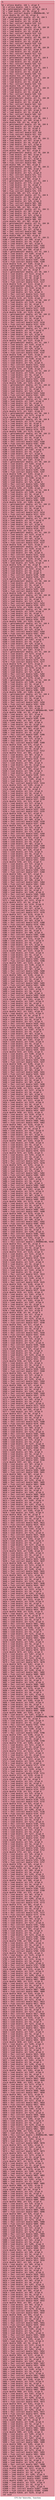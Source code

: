 digraph "CFG for 'binvcrhs_' function" {
	label="CFG for 'binvcrhs_' function";

	Node0x556b88bb8260 [shape=record,color="#b70d28ff", style=filled, fillcolor="#b70d2870" fontname="Courier",label="{3:\l|  %4 = alloca double, i64 1, align 8\l  %5 = alloca double, i64 1, align 8\l  %6 = getelementptr double, ptr %0, i64 0\l  %7 = load double, ptr %6, align 8\l  %8 = fdiv contract double 1.000000e+00, %7\l  store double %8, ptr %5, align 8\l  %9 = getelementptr double, ptr %0, i64 5\l  %10 = load double, ptr %9, align 8\l  %11 = load double, ptr %5, align 8\l  %12 = fmul contract double %10, %11\l  store double %12, ptr %9, align 8\l  %13 = getelementptr double, ptr %0, i64 10\l  %14 = load double, ptr %13, align 8\l  %15 = load double, ptr %5, align 8\l  %16 = fmul contract double %14, %15\l  store double %16, ptr %13, align 8\l  %17 = getelementptr double, ptr %0, i64 15\l  %18 = load double, ptr %17, align 8\l  %19 = load double, ptr %5, align 8\l  %20 = fmul contract double %18, %19\l  store double %20, ptr %17, align 8\l  %21 = getelementptr double, ptr %0, i64 20\l  %22 = load double, ptr %21, align 8\l  %23 = load double, ptr %5, align 8\l  %24 = fmul contract double %22, %23\l  store double %24, ptr %21, align 8\l  %25 = getelementptr double, ptr %1, i64 0\l  %26 = load double, ptr %25, align 8\l  %27 = load double, ptr %5, align 8\l  %28 = fmul contract double %26, %27\l  store double %28, ptr %25, align 8\l  %29 = getelementptr double, ptr %1, i64 5\l  %30 = load double, ptr %29, align 8\l  %31 = load double, ptr %5, align 8\l  %32 = fmul contract double %30, %31\l  store double %32, ptr %29, align 8\l  %33 = getelementptr double, ptr %1, i64 10\l  %34 = load double, ptr %33, align 8\l  %35 = load double, ptr %5, align 8\l  %36 = fmul contract double %34, %35\l  store double %36, ptr %33, align 8\l  %37 = getelementptr double, ptr %1, i64 15\l  %38 = load double, ptr %37, align 8\l  %39 = load double, ptr %5, align 8\l  %40 = fmul contract double %38, %39\l  store double %40, ptr %37, align 8\l  %41 = getelementptr double, ptr %1, i64 20\l  %42 = load double, ptr %41, align 8\l  %43 = load double, ptr %5, align 8\l  %44 = fmul contract double %42, %43\l  store double %44, ptr %41, align 8\l  %45 = getelementptr double, ptr %2, i64 0\l  %46 = load double, ptr %45, align 8\l  %47 = load double, ptr %5, align 8\l  %48 = fmul contract double %46, %47\l  store double %48, ptr %45, align 8\l  %49 = getelementptr double, ptr %0, i64 1\l  %50 = load double, ptr %49, align 8\l  store double %50, ptr %4, align 8\l  %51 = getelementptr double, ptr %0, i64 6\l  %52 = load double, ptr %51, align 8\l  %53 = load double, ptr %4, align 8\l  %54 = load double, ptr %9, align 8\l  %55 = fmul contract double %53, %54\l  %56 = fsub contract double %52, %55\l  store double %56, ptr %51, align 8\l  %57 = getelementptr double, ptr %0, i64 11\l  %58 = load double, ptr %57, align 8\l  %59 = load double, ptr %4, align 8\l  %60 = load double, ptr %13, align 8\l  %61 = fmul contract double %59, %60\l  %62 = fsub contract double %58, %61\l  store double %62, ptr %57, align 8\l  %63 = getelementptr double, ptr %0, i64 16\l  %64 = load double, ptr %63, align 8\l  %65 = load double, ptr %4, align 8\l  %66 = load double, ptr %17, align 8\l  %67 = fmul contract double %65, %66\l  %68 = fsub contract double %64, %67\l  store double %68, ptr %63, align 8\l  %69 = getelementptr double, ptr %0, i64 21\l  %70 = load double, ptr %69, align 8\l  %71 = load double, ptr %4, align 8\l  %72 = load double, ptr %21, align 8\l  %73 = fmul contract double %71, %72\l  %74 = fsub contract double %70, %73\l  store double %74, ptr %69, align 8\l  %75 = getelementptr double, ptr %1, i64 1\l  %76 = load double, ptr %75, align 8\l  %77 = load double, ptr %4, align 8\l  %78 = load double, ptr %25, align 8\l  %79 = fmul contract double %77, %78\l  %80 = fsub contract double %76, %79\l  store double %80, ptr %75, align 8\l  %81 = getelementptr double, ptr %1, i64 6\l  %82 = load double, ptr %81, align 8\l  %83 = load double, ptr %4, align 8\l  %84 = load double, ptr %29, align 8\l  %85 = fmul contract double %83, %84\l  %86 = fsub contract double %82, %85\l  store double %86, ptr %81, align 8\l  %87 = getelementptr double, ptr %1, i64 11\l  %88 = load double, ptr %87, align 8\l  %89 = load double, ptr %4, align 8\l  %90 = load double, ptr %33, align 8\l  %91 = fmul contract double %89, %90\l  %92 = fsub contract double %88, %91\l  store double %92, ptr %87, align 8\l  %93 = getelementptr double, ptr %1, i64 16\l  %94 = load double, ptr %93, align 8\l  %95 = load double, ptr %4, align 8\l  %96 = load double, ptr %37, align 8\l  %97 = fmul contract double %95, %96\l  %98 = fsub contract double %94, %97\l  store double %98, ptr %93, align 8\l  %99 = getelementptr double, ptr %1, i64 21\l  %100 = load double, ptr %99, align 8\l  %101 = load double, ptr %4, align 8\l  %102 = load double, ptr %41, align 8\l  %103 = fmul contract double %101, %102\l  %104 = fsub contract double %100, %103\l  store double %104, ptr %99, align 8\l  %105 = getelementptr double, ptr %2, i64 1\l  %106 = load double, ptr %105, align 8\l  %107 = load double, ptr %4, align 8\l  %108 = load double, ptr %45, align 8\l  %109 = fmul contract double %107, %108\l  %110 = fsub contract double %106, %109\l  store double %110, ptr %105, align 8\l  %111 = getelementptr double, ptr %0, i64 2\l  %112 = load double, ptr %111, align 8\l  store double %112, ptr %4, align 8\l  %113 = getelementptr double, ptr %0, i64 7\l  %114 = load double, ptr %113, align 8\l  %115 = load double, ptr %4, align 8\l  %116 = load double, ptr %9, align 8\l  %117 = fmul contract double %115, %116\l  %118 = fsub contract double %114, %117\l  store double %118, ptr %113, align 8\l  %119 = getelementptr double, ptr %0, i64 12\l  %120 = load double, ptr %119, align 8\l  %121 = load double, ptr %4, align 8\l  %122 = load double, ptr %13, align 8\l  %123 = fmul contract double %121, %122\l  %124 = fsub contract double %120, %123\l  store double %124, ptr %119, align 8\l  %125 = getelementptr double, ptr %0, i64 17\l  %126 = load double, ptr %125, align 8\l  %127 = load double, ptr %4, align 8\l  %128 = load double, ptr %17, align 8\l  %129 = fmul contract double %127, %128\l  %130 = fsub contract double %126, %129\l  store double %130, ptr %125, align 8\l  %131 = getelementptr double, ptr %0, i64 22\l  %132 = load double, ptr %131, align 8\l  %133 = load double, ptr %4, align 8\l  %134 = load double, ptr %21, align 8\l  %135 = fmul contract double %133, %134\l  %136 = fsub contract double %132, %135\l  store double %136, ptr %131, align 8\l  %137 = getelementptr double, ptr %1, i64 2\l  %138 = load double, ptr %137, align 8\l  %139 = load double, ptr %4, align 8\l  %140 = load double, ptr %25, align 8\l  %141 = fmul contract double %139, %140\l  %142 = fsub contract double %138, %141\l  store double %142, ptr %137, align 8\l  %143 = getelementptr double, ptr %1, i64 7\l  %144 = load double, ptr %143, align 8\l  %145 = load double, ptr %4, align 8\l  %146 = load double, ptr %29, align 8\l  %147 = fmul contract double %145, %146\l  %148 = fsub contract double %144, %147\l  store double %148, ptr %143, align 8\l  %149 = getelementptr double, ptr %1, i64 12\l  %150 = load double, ptr %149, align 8\l  %151 = load double, ptr %4, align 8\l  %152 = load double, ptr %33, align 8\l  %153 = fmul contract double %151, %152\l  %154 = fsub contract double %150, %153\l  store double %154, ptr %149, align 8\l  %155 = getelementptr double, ptr %1, i64 17\l  %156 = load double, ptr %155, align 8\l  %157 = load double, ptr %4, align 8\l  %158 = load double, ptr %37, align 8\l  %159 = fmul contract double %157, %158\l  %160 = fsub contract double %156, %159\l  store double %160, ptr %155, align 8\l  %161 = getelementptr double, ptr %1, i64 22\l  %162 = load double, ptr %161, align 8\l  %163 = load double, ptr %4, align 8\l  %164 = load double, ptr %41, align 8\l  %165 = fmul contract double %163, %164\l  %166 = fsub contract double %162, %165\l  store double %166, ptr %161, align 8\l  %167 = getelementptr double, ptr %2, i64 2\l  %168 = load double, ptr %167, align 8\l  %169 = load double, ptr %4, align 8\l  %170 = load double, ptr %45, align 8\l  %171 = fmul contract double %169, %170\l  %172 = fsub contract double %168, %171\l  store double %172, ptr %167, align 8\l  %173 = getelementptr double, ptr %0, i64 3\l  %174 = load double, ptr %173, align 8\l  store double %174, ptr %4, align 8\l  %175 = getelementptr double, ptr %0, i64 8\l  %176 = load double, ptr %175, align 8\l  %177 = load double, ptr %4, align 8\l  %178 = load double, ptr %9, align 8\l  %179 = fmul contract double %177, %178\l  %180 = fsub contract double %176, %179\l  store double %180, ptr %175, align 8\l  %181 = getelementptr double, ptr %0, i64 13\l  %182 = load double, ptr %181, align 8\l  %183 = load double, ptr %4, align 8\l  %184 = load double, ptr %13, align 8\l  %185 = fmul contract double %183, %184\l  %186 = fsub contract double %182, %185\l  store double %186, ptr %181, align 8\l  %187 = getelementptr double, ptr %0, i64 18\l  %188 = load double, ptr %187, align 8\l  %189 = load double, ptr %4, align 8\l  %190 = load double, ptr %17, align 8\l  %191 = fmul contract double %189, %190\l  %192 = fsub contract double %188, %191\l  store double %192, ptr %187, align 8\l  %193 = getelementptr double, ptr %0, i64 23\l  %194 = load double, ptr %193, align 8\l  %195 = load double, ptr %4, align 8\l  %196 = load double, ptr %21, align 8\l  %197 = fmul contract double %195, %196\l  %198 = fsub contract double %194, %197\l  store double %198, ptr %193, align 8\l  %199 = getelementptr double, ptr %1, i64 3\l  %200 = load double, ptr %199, align 8\l  %201 = load double, ptr %4, align 8\l  %202 = load double, ptr %25, align 8\l  %203 = fmul contract double %201, %202\l  %204 = fsub contract double %200, %203\l  store double %204, ptr %199, align 8\l  %205 = getelementptr double, ptr %1, i64 8\l  %206 = load double, ptr %205, align 8\l  %207 = load double, ptr %4, align 8\l  %208 = load double, ptr %29, align 8\l  %209 = fmul contract double %207, %208\l  %210 = fsub contract double %206, %209\l  store double %210, ptr %205, align 8\l  %211 = getelementptr double, ptr %1, i64 13\l  %212 = load double, ptr %211, align 8\l  %213 = load double, ptr %4, align 8\l  %214 = load double, ptr %33, align 8\l  %215 = fmul contract double %213, %214\l  %216 = fsub contract double %212, %215\l  store double %216, ptr %211, align 8\l  %217 = getelementptr double, ptr %1, i64 18\l  %218 = load double, ptr %217, align 8\l  %219 = load double, ptr %4, align 8\l  %220 = load double, ptr %37, align 8\l  %221 = fmul contract double %219, %220\l  %222 = fsub contract double %218, %221\l  store double %222, ptr %217, align 8\l  %223 = getelementptr double, ptr %1, i64 23\l  %224 = load double, ptr %223, align 8\l  %225 = load double, ptr %4, align 8\l  %226 = load double, ptr %41, align 8\l  %227 = fmul contract double %225, %226\l  %228 = fsub contract double %224, %227\l  store double %228, ptr %223, align 8\l  %229 = getelementptr double, ptr %2, i64 3\l  %230 = load double, ptr %229, align 8\l  %231 = load double, ptr %4, align 8\l  %232 = load double, ptr %45, align 8\l  %233 = fmul contract double %231, %232\l  %234 = fsub contract double %230, %233\l  store double %234, ptr %229, align 8\l  %235 = getelementptr double, ptr %0, i64 4\l  %236 = load double, ptr %235, align 8\l  store double %236, ptr %4, align 8\l  %237 = getelementptr double, ptr %0, i64 9\l  %238 = load double, ptr %237, align 8\l  %239 = load double, ptr %4, align 8\l  %240 = load double, ptr %9, align 8\l  %241 = fmul contract double %239, %240\l  %242 = fsub contract double %238, %241\l  store double %242, ptr %237, align 8\l  %243 = getelementptr double, ptr %0, i64 14\l  %244 = load double, ptr %243, align 8\l  %245 = load double, ptr %4, align 8\l  %246 = load double, ptr %13, align 8\l  %247 = fmul contract double %245, %246\l  %248 = fsub contract double %244, %247\l  store double %248, ptr %243, align 8\l  %249 = getelementptr double, ptr %0, i64 19\l  %250 = load double, ptr %249, align 8\l  %251 = load double, ptr %4, align 8\l  %252 = load double, ptr %17, align 8\l  %253 = fmul contract double %251, %252\l  %254 = fsub contract double %250, %253\l  store double %254, ptr %249, align 8\l  %255 = getelementptr double, ptr %0, i64 24\l  %256 = load double, ptr %255, align 8\l  %257 = load double, ptr %4, align 8\l  %258 = load double, ptr %21, align 8\l  %259 = fmul contract double %257, %258\l  %260 = fsub contract double %256, %259\l  store double %260, ptr %255, align 8\l  %261 = getelementptr double, ptr %1, i64 4\l  %262 = load double, ptr %261, align 8\l  %263 = load double, ptr %4, align 8\l  %264 = load double, ptr %25, align 8\l  %265 = fmul contract double %263, %264\l  %266 = fsub contract double %262, %265\l  store double %266, ptr %261, align 8\l  %267 = getelementptr double, ptr %1, i64 9\l  %268 = load double, ptr %267, align 8\l  %269 = load double, ptr %4, align 8\l  %270 = load double, ptr %29, align 8\l  %271 = fmul contract double %269, %270\l  %272 = fsub contract double %268, %271\l  store double %272, ptr %267, align 8\l  %273 = getelementptr double, ptr %1, i64 14\l  %274 = load double, ptr %273, align 8\l  %275 = load double, ptr %4, align 8\l  %276 = load double, ptr %33, align 8\l  %277 = fmul contract double %275, %276\l  %278 = fsub contract double %274, %277\l  store double %278, ptr %273, align 8\l  %279 = getelementptr double, ptr %1, i64 19\l  %280 = load double, ptr %279, align 8\l  %281 = load double, ptr %4, align 8\l  %282 = load double, ptr %37, align 8\l  %283 = fmul contract double %281, %282\l  %284 = fsub contract double %280, %283\l  store double %284, ptr %279, align 8\l  %285 = getelementptr double, ptr %1, i64 24\l  %286 = load double, ptr %285, align 8\l  %287 = load double, ptr %4, align 8\l  %288 = load double, ptr %41, align 8\l  %289 = fmul contract double %287, %288\l  %290 = fsub contract double %286, %289\l  store double %290, ptr %285, align 8\l  %291 = getelementptr double, ptr %2, i64 4\l  %292 = load double, ptr %291, align 8\l  %293 = load double, ptr %4, align 8\l  %294 = load double, ptr %45, align 8\l  %295 = fmul contract double %293, %294\l  %296 = fsub contract double %292, %295\l  store double %296, ptr %291, align 8\l  %297 = load double, ptr %51, align 8\l  %298 = fdiv contract double 1.000000e+00, %297\l  store double %298, ptr %5, align 8\l  %299 = load double, ptr %57, align 8\l  %300 = load double, ptr %5, align 8\l  %301 = fmul contract double %299, %300\l  store double %301, ptr %57, align 8\l  %302 = load double, ptr %63, align 8\l  %303 = load double, ptr %5, align 8\l  %304 = fmul contract double %302, %303\l  store double %304, ptr %63, align 8\l  %305 = load double, ptr %69, align 8\l  %306 = load double, ptr %5, align 8\l  %307 = fmul contract double %305, %306\l  store double %307, ptr %69, align 8\l  %308 = load double, ptr %75, align 8\l  %309 = load double, ptr %5, align 8\l  %310 = fmul contract double %308, %309\l  store double %310, ptr %75, align 8\l  %311 = load double, ptr %81, align 8\l  %312 = load double, ptr %5, align 8\l  %313 = fmul contract double %311, %312\l  store double %313, ptr %81, align 8\l  %314 = load double, ptr %87, align 8\l  %315 = load double, ptr %5, align 8\l  %316 = fmul contract double %314, %315\l  store double %316, ptr %87, align 8\l  %317 = load double, ptr %93, align 8\l  %318 = load double, ptr %5, align 8\l  %319 = fmul contract double %317, %318\l  store double %319, ptr %93, align 8\l  %320 = load double, ptr %99, align 8\l  %321 = load double, ptr %5, align 8\l  %322 = fmul contract double %320, %321\l  store double %322, ptr %99, align 8\l  %323 = load double, ptr %105, align 8\l  %324 = load double, ptr %5, align 8\l  %325 = fmul contract double %323, %324\l  store double %325, ptr %105, align 8\l  %326 = load double, ptr %9, align 8\l  store double %326, ptr %4, align 8\l  %327 = load double, ptr %13, align 8\l  %328 = load double, ptr %4, align 8\l  %329 = load double, ptr %57, align 8\l  %330 = fmul contract double %328, %329\l  %331 = fsub contract double %327, %330\l  store double %331, ptr %13, align 8\l  %332 = load double, ptr %17, align 8\l  %333 = load double, ptr %4, align 8\l  %334 = load double, ptr %63, align 8\l  %335 = fmul contract double %333, %334\l  %336 = fsub contract double %332, %335\l  store double %336, ptr %17, align 8\l  %337 = load double, ptr %21, align 8\l  %338 = load double, ptr %4, align 8\l  %339 = load double, ptr %69, align 8\l  %340 = fmul contract double %338, %339\l  %341 = fsub contract double %337, %340\l  store double %341, ptr %21, align 8\l  %342 = load double, ptr %25, align 8\l  %343 = load double, ptr %4, align 8\l  %344 = load double, ptr %75, align 8\l  %345 = fmul contract double %343, %344\l  %346 = fsub contract double %342, %345\l  store double %346, ptr %25, align 8\l  %347 = load double, ptr %29, align 8\l  %348 = load double, ptr %4, align 8\l  %349 = load double, ptr %81, align 8\l  %350 = fmul contract double %348, %349\l  %351 = fsub contract double %347, %350\l  store double %351, ptr %29, align 8\l  %352 = load double, ptr %33, align 8\l  %353 = load double, ptr %4, align 8\l  %354 = load double, ptr %87, align 8\l  %355 = fmul contract double %353, %354\l  %356 = fsub contract double %352, %355\l  store double %356, ptr %33, align 8\l  %357 = load double, ptr %37, align 8\l  %358 = load double, ptr %4, align 8\l  %359 = load double, ptr %93, align 8\l  %360 = fmul contract double %358, %359\l  %361 = fsub contract double %357, %360\l  store double %361, ptr %37, align 8\l  %362 = load double, ptr %41, align 8\l  %363 = load double, ptr %4, align 8\l  %364 = load double, ptr %99, align 8\l  %365 = fmul contract double %363, %364\l  %366 = fsub contract double %362, %365\l  store double %366, ptr %41, align 8\l  %367 = load double, ptr %45, align 8\l  %368 = load double, ptr %4, align 8\l  %369 = load double, ptr %105, align 8\l  %370 = fmul contract double %368, %369\l  %371 = fsub contract double %367, %370\l  store double %371, ptr %45, align 8\l  %372 = load double, ptr %113, align 8\l  store double %372, ptr %4, align 8\l  %373 = load double, ptr %119, align 8\l  %374 = load double, ptr %4, align 8\l  %375 = load double, ptr %57, align 8\l  %376 = fmul contract double %374, %375\l  %377 = fsub contract double %373, %376\l  store double %377, ptr %119, align 8\l  %378 = load double, ptr %125, align 8\l  %379 = load double, ptr %4, align 8\l  %380 = load double, ptr %63, align 8\l  %381 = fmul contract double %379, %380\l  %382 = fsub contract double %378, %381\l  store double %382, ptr %125, align 8\l  %383 = load double, ptr %131, align 8\l  %384 = load double, ptr %4, align 8\l  %385 = load double, ptr %69, align 8\l  %386 = fmul contract double %384, %385\l  %387 = fsub contract double %383, %386\l  store double %387, ptr %131, align 8\l  %388 = load double, ptr %137, align 8\l  %389 = load double, ptr %4, align 8\l  %390 = load double, ptr %75, align 8\l  %391 = fmul contract double %389, %390\l  %392 = fsub contract double %388, %391\l  store double %392, ptr %137, align 8\l  %393 = load double, ptr %143, align 8\l  %394 = load double, ptr %4, align 8\l  %395 = load double, ptr %81, align 8\l  %396 = fmul contract double %394, %395\l  %397 = fsub contract double %393, %396\l  store double %397, ptr %143, align 8\l  %398 = load double, ptr %149, align 8\l  %399 = load double, ptr %4, align 8\l  %400 = load double, ptr %87, align 8\l  %401 = fmul contract double %399, %400\l  %402 = fsub contract double %398, %401\l  store double %402, ptr %149, align 8\l  %403 = load double, ptr %155, align 8\l  %404 = load double, ptr %4, align 8\l  %405 = load double, ptr %93, align 8\l  %406 = fmul contract double %404, %405\l  %407 = fsub contract double %403, %406\l  store double %407, ptr %155, align 8\l  %408 = load double, ptr %161, align 8\l  %409 = load double, ptr %4, align 8\l  %410 = load double, ptr %99, align 8\l  %411 = fmul contract double %409, %410\l  %412 = fsub contract double %408, %411\l  store double %412, ptr %161, align 8\l  %413 = load double, ptr %167, align 8\l  %414 = load double, ptr %4, align 8\l  %415 = load double, ptr %105, align 8\l  %416 = fmul contract double %414, %415\l  %417 = fsub contract double %413, %416\l  store double %417, ptr %167, align 8\l  %418 = load double, ptr %175, align 8\l  store double %418, ptr %4, align 8\l  %419 = load double, ptr %181, align 8\l  %420 = load double, ptr %4, align 8\l  %421 = load double, ptr %57, align 8\l  %422 = fmul contract double %420, %421\l  %423 = fsub contract double %419, %422\l  store double %423, ptr %181, align 8\l  %424 = load double, ptr %187, align 8\l  %425 = load double, ptr %4, align 8\l  %426 = load double, ptr %63, align 8\l  %427 = fmul contract double %425, %426\l  %428 = fsub contract double %424, %427\l  store double %428, ptr %187, align 8\l  %429 = load double, ptr %193, align 8\l  %430 = load double, ptr %4, align 8\l  %431 = load double, ptr %69, align 8\l  %432 = fmul contract double %430, %431\l  %433 = fsub contract double %429, %432\l  store double %433, ptr %193, align 8\l  %434 = load double, ptr %199, align 8\l  %435 = load double, ptr %4, align 8\l  %436 = load double, ptr %75, align 8\l  %437 = fmul contract double %435, %436\l  %438 = fsub contract double %434, %437\l  store double %438, ptr %199, align 8\l  %439 = load double, ptr %205, align 8\l  %440 = load double, ptr %4, align 8\l  %441 = load double, ptr %81, align 8\l  %442 = fmul contract double %440, %441\l  %443 = fsub contract double %439, %442\l  store double %443, ptr %205, align 8\l  %444 = load double, ptr %211, align 8\l  %445 = load double, ptr %4, align 8\l  %446 = load double, ptr %87, align 8\l  %447 = fmul contract double %445, %446\l  %448 = fsub contract double %444, %447\l  store double %448, ptr %211, align 8\l  %449 = load double, ptr %217, align 8\l  %450 = load double, ptr %4, align 8\l  %451 = load double, ptr %93, align 8\l  %452 = fmul contract double %450, %451\l  %453 = fsub contract double %449, %452\l  store double %453, ptr %217, align 8\l  %454 = load double, ptr %223, align 8\l  %455 = load double, ptr %4, align 8\l  %456 = load double, ptr %99, align 8\l  %457 = fmul contract double %455, %456\l  %458 = fsub contract double %454, %457\l  store double %458, ptr %223, align 8\l  %459 = load double, ptr %229, align 8\l  %460 = load double, ptr %4, align 8\l  %461 = load double, ptr %105, align 8\l  %462 = fmul contract double %460, %461\l  %463 = fsub contract double %459, %462\l  store double %463, ptr %229, align 8\l  %464 = load double, ptr %237, align 8\l  store double %464, ptr %4, align 8\l  %465 = load double, ptr %243, align 8\l  %466 = load double, ptr %4, align 8\l  %467 = load double, ptr %57, align 8\l  %468 = fmul contract double %466, %467\l  %469 = fsub contract double %465, %468\l  store double %469, ptr %243, align 8\l  %470 = load double, ptr %249, align 8\l  %471 = load double, ptr %4, align 8\l  %472 = load double, ptr %63, align 8\l  %473 = fmul contract double %471, %472\l  %474 = fsub contract double %470, %473\l  store double %474, ptr %249, align 8\l  %475 = load double, ptr %255, align 8\l  %476 = load double, ptr %4, align 8\l  %477 = load double, ptr %69, align 8\l  %478 = fmul contract double %476, %477\l  %479 = fsub contract double %475, %478\l  store double %479, ptr %255, align 8\l  %480 = load double, ptr %261, align 8\l  %481 = load double, ptr %4, align 8\l  %482 = load double, ptr %75, align 8\l  %483 = fmul contract double %481, %482\l  %484 = fsub contract double %480, %483\l  store double %484, ptr %261, align 8\l  %485 = load double, ptr %267, align 8\l  %486 = load double, ptr %4, align 8\l  %487 = load double, ptr %81, align 8\l  %488 = fmul contract double %486, %487\l  %489 = fsub contract double %485, %488\l  store double %489, ptr %267, align 8\l  %490 = load double, ptr %273, align 8\l  %491 = load double, ptr %4, align 8\l  %492 = load double, ptr %87, align 8\l  %493 = fmul contract double %491, %492\l  %494 = fsub contract double %490, %493\l  store double %494, ptr %273, align 8\l  %495 = load double, ptr %279, align 8\l  %496 = load double, ptr %4, align 8\l  %497 = load double, ptr %93, align 8\l  %498 = fmul contract double %496, %497\l  %499 = fsub contract double %495, %498\l  store double %499, ptr %279, align 8\l  %500 = load double, ptr %285, align 8\l  %501 = load double, ptr %4, align 8\l  %502 = load double, ptr %99, align 8\l  %503 = fmul contract double %501, %502\l  %504 = fsub contract double %500, %503\l  store double %504, ptr %285, align 8\l  %505 = load double, ptr %291, align 8\l  %506 = load double, ptr %4, align 8\l  %507 = load double, ptr %105, align 8\l  %508 = fmul contract double %506, %507\l  %509 = fsub contract double %505, %508\l  store double %509, ptr %291, align 8\l  %510 = load double, ptr %119, align 8\l  %511 = fdiv contract double 1.000000e+00, %510\l  store double %511, ptr %5, align 8\l  %512 = load double, ptr %125, align 8\l  %513 = load double, ptr %5, align 8\l  %514 = fmul contract double %512, %513\l  store double %514, ptr %125, align 8\l  %515 = load double, ptr %131, align 8\l  %516 = load double, ptr %5, align 8\l  %517 = fmul contract double %515, %516\l  store double %517, ptr %131, align 8\l  %518 = load double, ptr %137, align 8\l  %519 = load double, ptr %5, align 8\l  %520 = fmul contract double %518, %519\l  store double %520, ptr %137, align 8\l  %521 = load double, ptr %143, align 8\l  %522 = load double, ptr %5, align 8\l  %523 = fmul contract double %521, %522\l  store double %523, ptr %143, align 8\l  %524 = load double, ptr %149, align 8\l  %525 = load double, ptr %5, align 8\l  %526 = fmul contract double %524, %525\l  store double %526, ptr %149, align 8\l  %527 = load double, ptr %155, align 8\l  %528 = load double, ptr %5, align 8\l  %529 = fmul contract double %527, %528\l  store double %529, ptr %155, align 8\l  %530 = load double, ptr %161, align 8\l  %531 = load double, ptr %5, align 8\l  %532 = fmul contract double %530, %531\l  store double %532, ptr %161, align 8\l  %533 = load double, ptr %167, align 8\l  %534 = load double, ptr %5, align 8\l  %535 = fmul contract double %533, %534\l  store double %535, ptr %167, align 8\l  %536 = load double, ptr %13, align 8\l  store double %536, ptr %4, align 8\l  %537 = load double, ptr %17, align 8\l  %538 = load double, ptr %4, align 8\l  %539 = load double, ptr %125, align 8\l  %540 = fmul contract double %538, %539\l  %541 = fsub contract double %537, %540\l  store double %541, ptr %17, align 8\l  %542 = load double, ptr %21, align 8\l  %543 = load double, ptr %4, align 8\l  %544 = load double, ptr %131, align 8\l  %545 = fmul contract double %543, %544\l  %546 = fsub contract double %542, %545\l  store double %546, ptr %21, align 8\l  %547 = load double, ptr %25, align 8\l  %548 = load double, ptr %4, align 8\l  %549 = load double, ptr %137, align 8\l  %550 = fmul contract double %548, %549\l  %551 = fsub contract double %547, %550\l  store double %551, ptr %25, align 8\l  %552 = load double, ptr %29, align 8\l  %553 = load double, ptr %4, align 8\l  %554 = load double, ptr %143, align 8\l  %555 = fmul contract double %553, %554\l  %556 = fsub contract double %552, %555\l  store double %556, ptr %29, align 8\l  %557 = load double, ptr %33, align 8\l  %558 = load double, ptr %4, align 8\l  %559 = load double, ptr %149, align 8\l  %560 = fmul contract double %558, %559\l  %561 = fsub contract double %557, %560\l  store double %561, ptr %33, align 8\l  %562 = load double, ptr %37, align 8\l  %563 = load double, ptr %4, align 8\l  %564 = load double, ptr %155, align 8\l  %565 = fmul contract double %563, %564\l  %566 = fsub contract double %562, %565\l  store double %566, ptr %37, align 8\l  %567 = load double, ptr %41, align 8\l  %568 = load double, ptr %4, align 8\l  %569 = load double, ptr %161, align 8\l  %570 = fmul contract double %568, %569\l  %571 = fsub contract double %567, %570\l  store double %571, ptr %41, align 8\l  %572 = load double, ptr %45, align 8\l  %573 = load double, ptr %4, align 8\l  %574 = load double, ptr %167, align 8\l  %575 = fmul contract double %573, %574\l  %576 = fsub contract double %572, %575\l  store double %576, ptr %45, align 8\l  %577 = load double, ptr %57, align 8\l  store double %577, ptr %4, align 8\l  %578 = load double, ptr %63, align 8\l  %579 = load double, ptr %4, align 8\l  %580 = load double, ptr %125, align 8\l  %581 = fmul contract double %579, %580\l  %582 = fsub contract double %578, %581\l  store double %582, ptr %63, align 8\l  %583 = load double, ptr %69, align 8\l  %584 = load double, ptr %4, align 8\l  %585 = load double, ptr %131, align 8\l  %586 = fmul contract double %584, %585\l  %587 = fsub contract double %583, %586\l  store double %587, ptr %69, align 8\l  %588 = load double, ptr %75, align 8\l  %589 = load double, ptr %4, align 8\l  %590 = load double, ptr %137, align 8\l  %591 = fmul contract double %589, %590\l  %592 = fsub contract double %588, %591\l  store double %592, ptr %75, align 8\l  %593 = load double, ptr %81, align 8\l  %594 = load double, ptr %4, align 8\l  %595 = load double, ptr %143, align 8\l  %596 = fmul contract double %594, %595\l  %597 = fsub contract double %593, %596\l  store double %597, ptr %81, align 8\l  %598 = load double, ptr %87, align 8\l  %599 = load double, ptr %4, align 8\l  %600 = load double, ptr %149, align 8\l  %601 = fmul contract double %599, %600\l  %602 = fsub contract double %598, %601\l  store double %602, ptr %87, align 8\l  %603 = load double, ptr %93, align 8\l  %604 = load double, ptr %4, align 8\l  %605 = load double, ptr %155, align 8\l  %606 = fmul contract double %604, %605\l  %607 = fsub contract double %603, %606\l  store double %607, ptr %93, align 8\l  %608 = load double, ptr %99, align 8\l  %609 = load double, ptr %4, align 8\l  %610 = load double, ptr %161, align 8\l  %611 = fmul contract double %609, %610\l  %612 = fsub contract double %608, %611\l  store double %612, ptr %99, align 8\l  %613 = load double, ptr %105, align 8\l  %614 = load double, ptr %4, align 8\l  %615 = load double, ptr %167, align 8\l  %616 = fmul contract double %614, %615\l  %617 = fsub contract double %613, %616\l  store double %617, ptr %105, align 8\l  %618 = load double, ptr %181, align 8\l  store double %618, ptr %4, align 8\l  %619 = load double, ptr %187, align 8\l  %620 = load double, ptr %4, align 8\l  %621 = load double, ptr %125, align 8\l  %622 = fmul contract double %620, %621\l  %623 = fsub contract double %619, %622\l  store double %623, ptr %187, align 8\l  %624 = load double, ptr %193, align 8\l  %625 = load double, ptr %4, align 8\l  %626 = load double, ptr %131, align 8\l  %627 = fmul contract double %625, %626\l  %628 = fsub contract double %624, %627\l  store double %628, ptr %193, align 8\l  %629 = load double, ptr %199, align 8\l  %630 = load double, ptr %4, align 8\l  %631 = load double, ptr %137, align 8\l  %632 = fmul contract double %630, %631\l  %633 = fsub contract double %629, %632\l  store double %633, ptr %199, align 8\l  %634 = load double, ptr %205, align 8\l  %635 = load double, ptr %4, align 8\l  %636 = load double, ptr %143, align 8\l  %637 = fmul contract double %635, %636\l  %638 = fsub contract double %634, %637\l  store double %638, ptr %205, align 8\l  %639 = load double, ptr %211, align 8\l  %640 = load double, ptr %4, align 8\l  %641 = load double, ptr %149, align 8\l  %642 = fmul contract double %640, %641\l  %643 = fsub contract double %639, %642\l  store double %643, ptr %211, align 8\l  %644 = load double, ptr %217, align 8\l  %645 = load double, ptr %4, align 8\l  %646 = load double, ptr %155, align 8\l  %647 = fmul contract double %645, %646\l  %648 = fsub contract double %644, %647\l  store double %648, ptr %217, align 8\l  %649 = load double, ptr %223, align 8\l  %650 = load double, ptr %4, align 8\l  %651 = load double, ptr %161, align 8\l  %652 = fmul contract double %650, %651\l  %653 = fsub contract double %649, %652\l  store double %653, ptr %223, align 8\l  %654 = load double, ptr %229, align 8\l  %655 = load double, ptr %4, align 8\l  %656 = load double, ptr %167, align 8\l  %657 = fmul contract double %655, %656\l  %658 = fsub contract double %654, %657\l  store double %658, ptr %229, align 8\l  %659 = load double, ptr %243, align 8\l  store double %659, ptr %4, align 8\l  %660 = load double, ptr %249, align 8\l  %661 = load double, ptr %4, align 8\l  %662 = load double, ptr %125, align 8\l  %663 = fmul contract double %661, %662\l  %664 = fsub contract double %660, %663\l  store double %664, ptr %249, align 8\l  %665 = load double, ptr %255, align 8\l  %666 = load double, ptr %4, align 8\l  %667 = load double, ptr %131, align 8\l  %668 = fmul contract double %666, %667\l  %669 = fsub contract double %665, %668\l  store double %669, ptr %255, align 8\l  %670 = load double, ptr %261, align 8\l  %671 = load double, ptr %4, align 8\l  %672 = load double, ptr %137, align 8\l  %673 = fmul contract double %671, %672\l  %674 = fsub contract double %670, %673\l  store double %674, ptr %261, align 8\l  %675 = load double, ptr %267, align 8\l  %676 = load double, ptr %4, align 8\l  %677 = load double, ptr %143, align 8\l  %678 = fmul contract double %676, %677\l  %679 = fsub contract double %675, %678\l  store double %679, ptr %267, align 8\l  %680 = load double, ptr %273, align 8\l  %681 = load double, ptr %4, align 8\l  %682 = load double, ptr %149, align 8\l  %683 = fmul contract double %681, %682\l  %684 = fsub contract double %680, %683\l  store double %684, ptr %273, align 8\l  %685 = load double, ptr %279, align 8\l  %686 = load double, ptr %4, align 8\l  %687 = load double, ptr %155, align 8\l  %688 = fmul contract double %686, %687\l  %689 = fsub contract double %685, %688\l  store double %689, ptr %279, align 8\l  %690 = load double, ptr %285, align 8\l  %691 = load double, ptr %4, align 8\l  %692 = load double, ptr %161, align 8\l  %693 = fmul contract double %691, %692\l  %694 = fsub contract double %690, %693\l  store double %694, ptr %285, align 8\l  %695 = load double, ptr %291, align 8\l  %696 = load double, ptr %4, align 8\l  %697 = load double, ptr %167, align 8\l  %698 = fmul contract double %696, %697\l  %699 = fsub contract double %695, %698\l  store double %699, ptr %291, align 8\l  %700 = load double, ptr %187, align 8\l  %701 = fdiv contract double 1.000000e+00, %700\l  store double %701, ptr %5, align 8\l  %702 = load double, ptr %193, align 8\l  %703 = load double, ptr %5, align 8\l  %704 = fmul contract double %702, %703\l  store double %704, ptr %193, align 8\l  %705 = load double, ptr %199, align 8\l  %706 = load double, ptr %5, align 8\l  %707 = fmul contract double %705, %706\l  store double %707, ptr %199, align 8\l  %708 = load double, ptr %205, align 8\l  %709 = load double, ptr %5, align 8\l  %710 = fmul contract double %708, %709\l  store double %710, ptr %205, align 8\l  %711 = load double, ptr %211, align 8\l  %712 = load double, ptr %5, align 8\l  %713 = fmul contract double %711, %712\l  store double %713, ptr %211, align 8\l  %714 = load double, ptr %217, align 8\l  %715 = load double, ptr %5, align 8\l  %716 = fmul contract double %714, %715\l  store double %716, ptr %217, align 8\l  %717 = load double, ptr %223, align 8\l  %718 = load double, ptr %5, align 8\l  %719 = fmul contract double %717, %718\l  store double %719, ptr %223, align 8\l  %720 = load double, ptr %229, align 8\l  %721 = load double, ptr %5, align 8\l  %722 = fmul contract double %720, %721\l  store double %722, ptr %229, align 8\l  %723 = load double, ptr %17, align 8\l  store double %723, ptr %4, align 8\l  %724 = load double, ptr %21, align 8\l  %725 = load double, ptr %4, align 8\l  %726 = load double, ptr %193, align 8\l  %727 = fmul contract double %725, %726\l  %728 = fsub contract double %724, %727\l  store double %728, ptr %21, align 8\l  %729 = load double, ptr %25, align 8\l  %730 = load double, ptr %4, align 8\l  %731 = load double, ptr %199, align 8\l  %732 = fmul contract double %730, %731\l  %733 = fsub contract double %729, %732\l  store double %733, ptr %25, align 8\l  %734 = load double, ptr %29, align 8\l  %735 = load double, ptr %4, align 8\l  %736 = load double, ptr %205, align 8\l  %737 = fmul contract double %735, %736\l  %738 = fsub contract double %734, %737\l  store double %738, ptr %29, align 8\l  %739 = load double, ptr %33, align 8\l  %740 = load double, ptr %4, align 8\l  %741 = load double, ptr %211, align 8\l  %742 = fmul contract double %740, %741\l  %743 = fsub contract double %739, %742\l  store double %743, ptr %33, align 8\l  %744 = load double, ptr %37, align 8\l  %745 = load double, ptr %4, align 8\l  %746 = load double, ptr %217, align 8\l  %747 = fmul contract double %745, %746\l  %748 = fsub contract double %744, %747\l  store double %748, ptr %37, align 8\l  %749 = load double, ptr %41, align 8\l  %750 = load double, ptr %4, align 8\l  %751 = load double, ptr %223, align 8\l  %752 = fmul contract double %750, %751\l  %753 = fsub contract double %749, %752\l  store double %753, ptr %41, align 8\l  %754 = load double, ptr %45, align 8\l  %755 = load double, ptr %4, align 8\l  %756 = load double, ptr %229, align 8\l  %757 = fmul contract double %755, %756\l  %758 = fsub contract double %754, %757\l  store double %758, ptr %45, align 8\l  %759 = load double, ptr %63, align 8\l  store double %759, ptr %4, align 8\l  %760 = load double, ptr %69, align 8\l  %761 = load double, ptr %4, align 8\l  %762 = load double, ptr %193, align 8\l  %763 = fmul contract double %761, %762\l  %764 = fsub contract double %760, %763\l  store double %764, ptr %69, align 8\l  %765 = load double, ptr %75, align 8\l  %766 = load double, ptr %4, align 8\l  %767 = load double, ptr %199, align 8\l  %768 = fmul contract double %766, %767\l  %769 = fsub contract double %765, %768\l  store double %769, ptr %75, align 8\l  %770 = load double, ptr %81, align 8\l  %771 = load double, ptr %4, align 8\l  %772 = load double, ptr %205, align 8\l  %773 = fmul contract double %771, %772\l  %774 = fsub contract double %770, %773\l  store double %774, ptr %81, align 8\l  %775 = load double, ptr %87, align 8\l  %776 = load double, ptr %4, align 8\l  %777 = load double, ptr %211, align 8\l  %778 = fmul contract double %776, %777\l  %779 = fsub contract double %775, %778\l  store double %779, ptr %87, align 8\l  %780 = load double, ptr %93, align 8\l  %781 = load double, ptr %4, align 8\l  %782 = load double, ptr %217, align 8\l  %783 = fmul contract double %781, %782\l  %784 = fsub contract double %780, %783\l  store double %784, ptr %93, align 8\l  %785 = load double, ptr %99, align 8\l  %786 = load double, ptr %4, align 8\l  %787 = load double, ptr %223, align 8\l  %788 = fmul contract double %786, %787\l  %789 = fsub contract double %785, %788\l  store double %789, ptr %99, align 8\l  %790 = load double, ptr %105, align 8\l  %791 = load double, ptr %4, align 8\l  %792 = load double, ptr %229, align 8\l  %793 = fmul contract double %791, %792\l  %794 = fsub contract double %790, %793\l  store double %794, ptr %105, align 8\l  %795 = load double, ptr %125, align 8\l  store double %795, ptr %4, align 8\l  %796 = load double, ptr %131, align 8\l  %797 = load double, ptr %4, align 8\l  %798 = load double, ptr %193, align 8\l  %799 = fmul contract double %797, %798\l  %800 = fsub contract double %796, %799\l  store double %800, ptr %131, align 8\l  %801 = load double, ptr %137, align 8\l  %802 = load double, ptr %4, align 8\l  %803 = load double, ptr %199, align 8\l  %804 = fmul contract double %802, %803\l  %805 = fsub contract double %801, %804\l  store double %805, ptr %137, align 8\l  %806 = load double, ptr %143, align 8\l  %807 = load double, ptr %4, align 8\l  %808 = load double, ptr %205, align 8\l  %809 = fmul contract double %807, %808\l  %810 = fsub contract double %806, %809\l  store double %810, ptr %143, align 8\l  %811 = load double, ptr %149, align 8\l  %812 = load double, ptr %4, align 8\l  %813 = load double, ptr %211, align 8\l  %814 = fmul contract double %812, %813\l  %815 = fsub contract double %811, %814\l  store double %815, ptr %149, align 8\l  %816 = load double, ptr %155, align 8\l  %817 = load double, ptr %4, align 8\l  %818 = load double, ptr %217, align 8\l  %819 = fmul contract double %817, %818\l  %820 = fsub contract double %816, %819\l  store double %820, ptr %155, align 8\l  %821 = load double, ptr %161, align 8\l  %822 = load double, ptr %4, align 8\l  %823 = load double, ptr %223, align 8\l  %824 = fmul contract double %822, %823\l  %825 = fsub contract double %821, %824\l  store double %825, ptr %161, align 8\l  %826 = load double, ptr %167, align 8\l  %827 = load double, ptr %4, align 8\l  %828 = load double, ptr %229, align 8\l  %829 = fmul contract double %827, %828\l  %830 = fsub contract double %826, %829\l  store double %830, ptr %167, align 8\l  %831 = load double, ptr %249, align 8\l  store double %831, ptr %4, align 8\l  %832 = load double, ptr %255, align 8\l  %833 = load double, ptr %4, align 8\l  %834 = load double, ptr %193, align 8\l  %835 = fmul contract double %833, %834\l  %836 = fsub contract double %832, %835\l  store double %836, ptr %255, align 8\l  %837 = load double, ptr %261, align 8\l  %838 = load double, ptr %4, align 8\l  %839 = load double, ptr %199, align 8\l  %840 = fmul contract double %838, %839\l  %841 = fsub contract double %837, %840\l  store double %841, ptr %261, align 8\l  %842 = load double, ptr %267, align 8\l  %843 = load double, ptr %4, align 8\l  %844 = load double, ptr %205, align 8\l  %845 = fmul contract double %843, %844\l  %846 = fsub contract double %842, %845\l  store double %846, ptr %267, align 8\l  %847 = load double, ptr %273, align 8\l  %848 = load double, ptr %4, align 8\l  %849 = load double, ptr %211, align 8\l  %850 = fmul contract double %848, %849\l  %851 = fsub contract double %847, %850\l  store double %851, ptr %273, align 8\l  %852 = load double, ptr %279, align 8\l  %853 = load double, ptr %4, align 8\l  %854 = load double, ptr %217, align 8\l  %855 = fmul contract double %853, %854\l  %856 = fsub contract double %852, %855\l  store double %856, ptr %279, align 8\l  %857 = load double, ptr %285, align 8\l  %858 = load double, ptr %4, align 8\l  %859 = load double, ptr %223, align 8\l  %860 = fmul contract double %858, %859\l  %861 = fsub contract double %857, %860\l  store double %861, ptr %285, align 8\l  %862 = load double, ptr %291, align 8\l  %863 = load double, ptr %4, align 8\l  %864 = load double, ptr %229, align 8\l  %865 = fmul contract double %863, %864\l  %866 = fsub contract double %862, %865\l  store double %866, ptr %291, align 8\l  %867 = load double, ptr %255, align 8\l  %868 = fdiv contract double 1.000000e+00, %867\l  store double %868, ptr %5, align 8\l  %869 = load double, ptr %261, align 8\l  %870 = load double, ptr %5, align 8\l  %871 = fmul contract double %869, %870\l  store double %871, ptr %261, align 8\l  %872 = load double, ptr %267, align 8\l  %873 = load double, ptr %5, align 8\l  %874 = fmul contract double %872, %873\l  store double %874, ptr %267, align 8\l  %875 = load double, ptr %273, align 8\l  %876 = load double, ptr %5, align 8\l  %877 = fmul contract double %875, %876\l  store double %877, ptr %273, align 8\l  %878 = load double, ptr %279, align 8\l  %879 = load double, ptr %5, align 8\l  %880 = fmul contract double %878, %879\l  store double %880, ptr %279, align 8\l  %881 = load double, ptr %285, align 8\l  %882 = load double, ptr %5, align 8\l  %883 = fmul contract double %881, %882\l  store double %883, ptr %285, align 8\l  %884 = load double, ptr %291, align 8\l  %885 = load double, ptr %5, align 8\l  %886 = fmul contract double %884, %885\l  store double %886, ptr %291, align 8\l  %887 = load double, ptr %21, align 8\l  store double %887, ptr %4, align 8\l  %888 = load double, ptr %25, align 8\l  %889 = load double, ptr %4, align 8\l  %890 = load double, ptr %261, align 8\l  %891 = fmul contract double %889, %890\l  %892 = fsub contract double %888, %891\l  store double %892, ptr %25, align 8\l  %893 = load double, ptr %29, align 8\l  %894 = load double, ptr %4, align 8\l  %895 = load double, ptr %267, align 8\l  %896 = fmul contract double %894, %895\l  %897 = fsub contract double %893, %896\l  store double %897, ptr %29, align 8\l  %898 = load double, ptr %33, align 8\l  %899 = load double, ptr %4, align 8\l  %900 = load double, ptr %273, align 8\l  %901 = fmul contract double %899, %900\l  %902 = fsub contract double %898, %901\l  store double %902, ptr %33, align 8\l  %903 = load double, ptr %37, align 8\l  %904 = load double, ptr %4, align 8\l  %905 = load double, ptr %279, align 8\l  %906 = fmul contract double %904, %905\l  %907 = fsub contract double %903, %906\l  store double %907, ptr %37, align 8\l  %908 = load double, ptr %41, align 8\l  %909 = load double, ptr %4, align 8\l  %910 = load double, ptr %285, align 8\l  %911 = fmul contract double %909, %910\l  %912 = fsub contract double %908, %911\l  store double %912, ptr %41, align 8\l  %913 = load double, ptr %45, align 8\l  %914 = load double, ptr %4, align 8\l  %915 = load double, ptr %291, align 8\l  %916 = fmul contract double %914, %915\l  %917 = fsub contract double %913, %916\l  store double %917, ptr %45, align 8\l  %918 = load double, ptr %69, align 8\l  store double %918, ptr %4, align 8\l  %919 = load double, ptr %75, align 8\l  %920 = load double, ptr %4, align 8\l  %921 = load double, ptr %261, align 8\l  %922 = fmul contract double %920, %921\l  %923 = fsub contract double %919, %922\l  store double %923, ptr %75, align 8\l  %924 = load double, ptr %81, align 8\l  %925 = load double, ptr %4, align 8\l  %926 = load double, ptr %267, align 8\l  %927 = fmul contract double %925, %926\l  %928 = fsub contract double %924, %927\l  store double %928, ptr %81, align 8\l  %929 = load double, ptr %87, align 8\l  %930 = load double, ptr %4, align 8\l  %931 = load double, ptr %273, align 8\l  %932 = fmul contract double %930, %931\l  %933 = fsub contract double %929, %932\l  store double %933, ptr %87, align 8\l  %934 = load double, ptr %93, align 8\l  %935 = load double, ptr %4, align 8\l  %936 = load double, ptr %279, align 8\l  %937 = fmul contract double %935, %936\l  %938 = fsub contract double %934, %937\l  store double %938, ptr %93, align 8\l  %939 = load double, ptr %99, align 8\l  %940 = load double, ptr %4, align 8\l  %941 = load double, ptr %285, align 8\l  %942 = fmul contract double %940, %941\l  %943 = fsub contract double %939, %942\l  store double %943, ptr %99, align 8\l  %944 = load double, ptr %105, align 8\l  %945 = load double, ptr %4, align 8\l  %946 = load double, ptr %291, align 8\l  %947 = fmul contract double %945, %946\l  %948 = fsub contract double %944, %947\l  store double %948, ptr %105, align 8\l  %949 = load double, ptr %131, align 8\l  store double %949, ptr %4, align 8\l  %950 = load double, ptr %137, align 8\l  %951 = load double, ptr %4, align 8\l  %952 = load double, ptr %261, align 8\l  %953 = fmul contract double %951, %952\l  %954 = fsub contract double %950, %953\l  store double %954, ptr %137, align 8\l  %955 = load double, ptr %143, align 8\l  %956 = load double, ptr %4, align 8\l  %957 = load double, ptr %267, align 8\l  %958 = fmul contract double %956, %957\l  %959 = fsub contract double %955, %958\l  store double %959, ptr %143, align 8\l  %960 = load double, ptr %149, align 8\l  %961 = load double, ptr %4, align 8\l  %962 = load double, ptr %273, align 8\l  %963 = fmul contract double %961, %962\l  %964 = fsub contract double %960, %963\l  store double %964, ptr %149, align 8\l  %965 = load double, ptr %155, align 8\l  %966 = load double, ptr %4, align 8\l  %967 = load double, ptr %279, align 8\l  %968 = fmul contract double %966, %967\l  %969 = fsub contract double %965, %968\l  store double %969, ptr %155, align 8\l  %970 = load double, ptr %161, align 8\l  %971 = load double, ptr %4, align 8\l  %972 = load double, ptr %285, align 8\l  %973 = fmul contract double %971, %972\l  %974 = fsub contract double %970, %973\l  store double %974, ptr %161, align 8\l  %975 = load double, ptr %167, align 8\l  %976 = load double, ptr %4, align 8\l  %977 = load double, ptr %291, align 8\l  %978 = fmul contract double %976, %977\l  %979 = fsub contract double %975, %978\l  store double %979, ptr %167, align 8\l  %980 = load double, ptr %193, align 8\l  store double %980, ptr %4, align 8\l  %981 = load double, ptr %199, align 8\l  %982 = load double, ptr %4, align 8\l  %983 = load double, ptr %261, align 8\l  %984 = fmul contract double %982, %983\l  %985 = fsub contract double %981, %984\l  store double %985, ptr %199, align 8\l  %986 = load double, ptr %205, align 8\l  %987 = load double, ptr %4, align 8\l  %988 = load double, ptr %267, align 8\l  %989 = fmul contract double %987, %988\l  %990 = fsub contract double %986, %989\l  store double %990, ptr %205, align 8\l  %991 = load double, ptr %211, align 8\l  %992 = load double, ptr %4, align 8\l  %993 = load double, ptr %273, align 8\l  %994 = fmul contract double %992, %993\l  %995 = fsub contract double %991, %994\l  store double %995, ptr %211, align 8\l  %996 = load double, ptr %217, align 8\l  %997 = load double, ptr %4, align 8\l  %998 = load double, ptr %279, align 8\l  %999 = fmul contract double %997, %998\l  %1000 = fsub contract double %996, %999\l  store double %1000, ptr %217, align 8\l  %1001 = load double, ptr %223, align 8\l  %1002 = load double, ptr %4, align 8\l  %1003 = load double, ptr %285, align 8\l  %1004 = fmul contract double %1002, %1003\l  %1005 = fsub contract double %1001, %1004\l  store double %1005, ptr %223, align 8\l  %1006 = load double, ptr %229, align 8\l  %1007 = load double, ptr %4, align 8\l  %1008 = load double, ptr %291, align 8\l  %1009 = fmul contract double %1007, %1008\l  %1010 = fsub contract double %1006, %1009\l  store double %1010, ptr %229, align 8\l  ret void\l}"];
}
